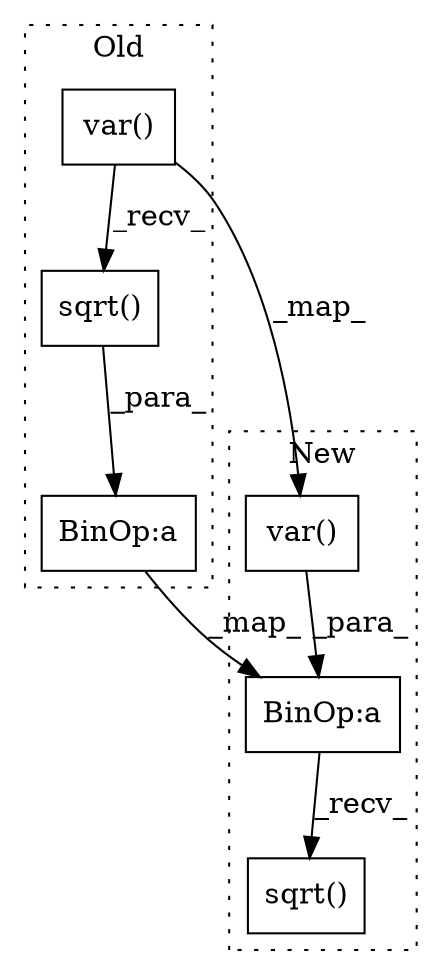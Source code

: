 digraph G {
subgraph cluster0 {
1 [label="var()" a="75" s="1148,1159" l="10,44" shape="box"];
3 [label="BinOp:a" a="82" s="1297" l="3" shape="box"];
5 [label="sqrt()" a="75" s="1148" l="62" shape="box"];
label = "Old";
style="dotted";
}
subgraph cluster1 {
2 [label="var()" a="75" s="1148,1159" l="10,44" shape="box"];
4 [label="BinOp:a" a="82" s="1290" l="3" shape="box"];
6 [label="sqrt()" a="75" s="1286" l="23" shape="box"];
label = "New";
style="dotted";
}
1 -> 2 [label="_map_"];
1 -> 5 [label="_recv_"];
2 -> 4 [label="_para_"];
3 -> 4 [label="_map_"];
4 -> 6 [label="_recv_"];
5 -> 3 [label="_para_"];
}